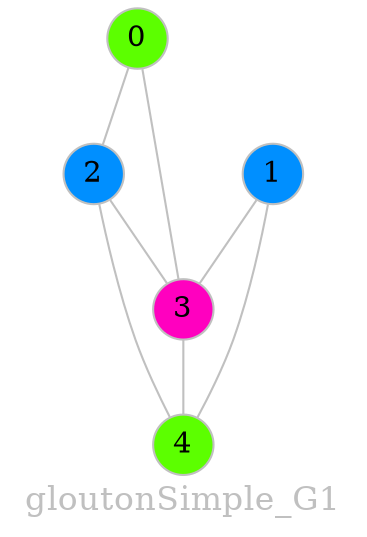graph gloutonSimple_G1 {
	graph [bgcolor="#ffffff00" fontcolor=grey fontsize=16 label=gloutonSimple_G1 overlap=false]
	node [color=grey fixedsize=true fontsize=14 shape=circle style=filled width=0.4]
	edge [arrowsize=0.7 color=grey fontcolor=grey fontsize=12]
	node [fillcolor="#5cff00"]
	0
	node [fillcolor="#008fff"]
	1
	node [fillcolor="#008fff"]
	2
	node [fillcolor="#ff00bf"]
	3
	node [fillcolor="#5cff00"]
	4
	0 -- 2
	0 -- 3
	1 -- 3
	1 -- 4
	2 -- 3
	2 -- 4
	3 -- 4
}
